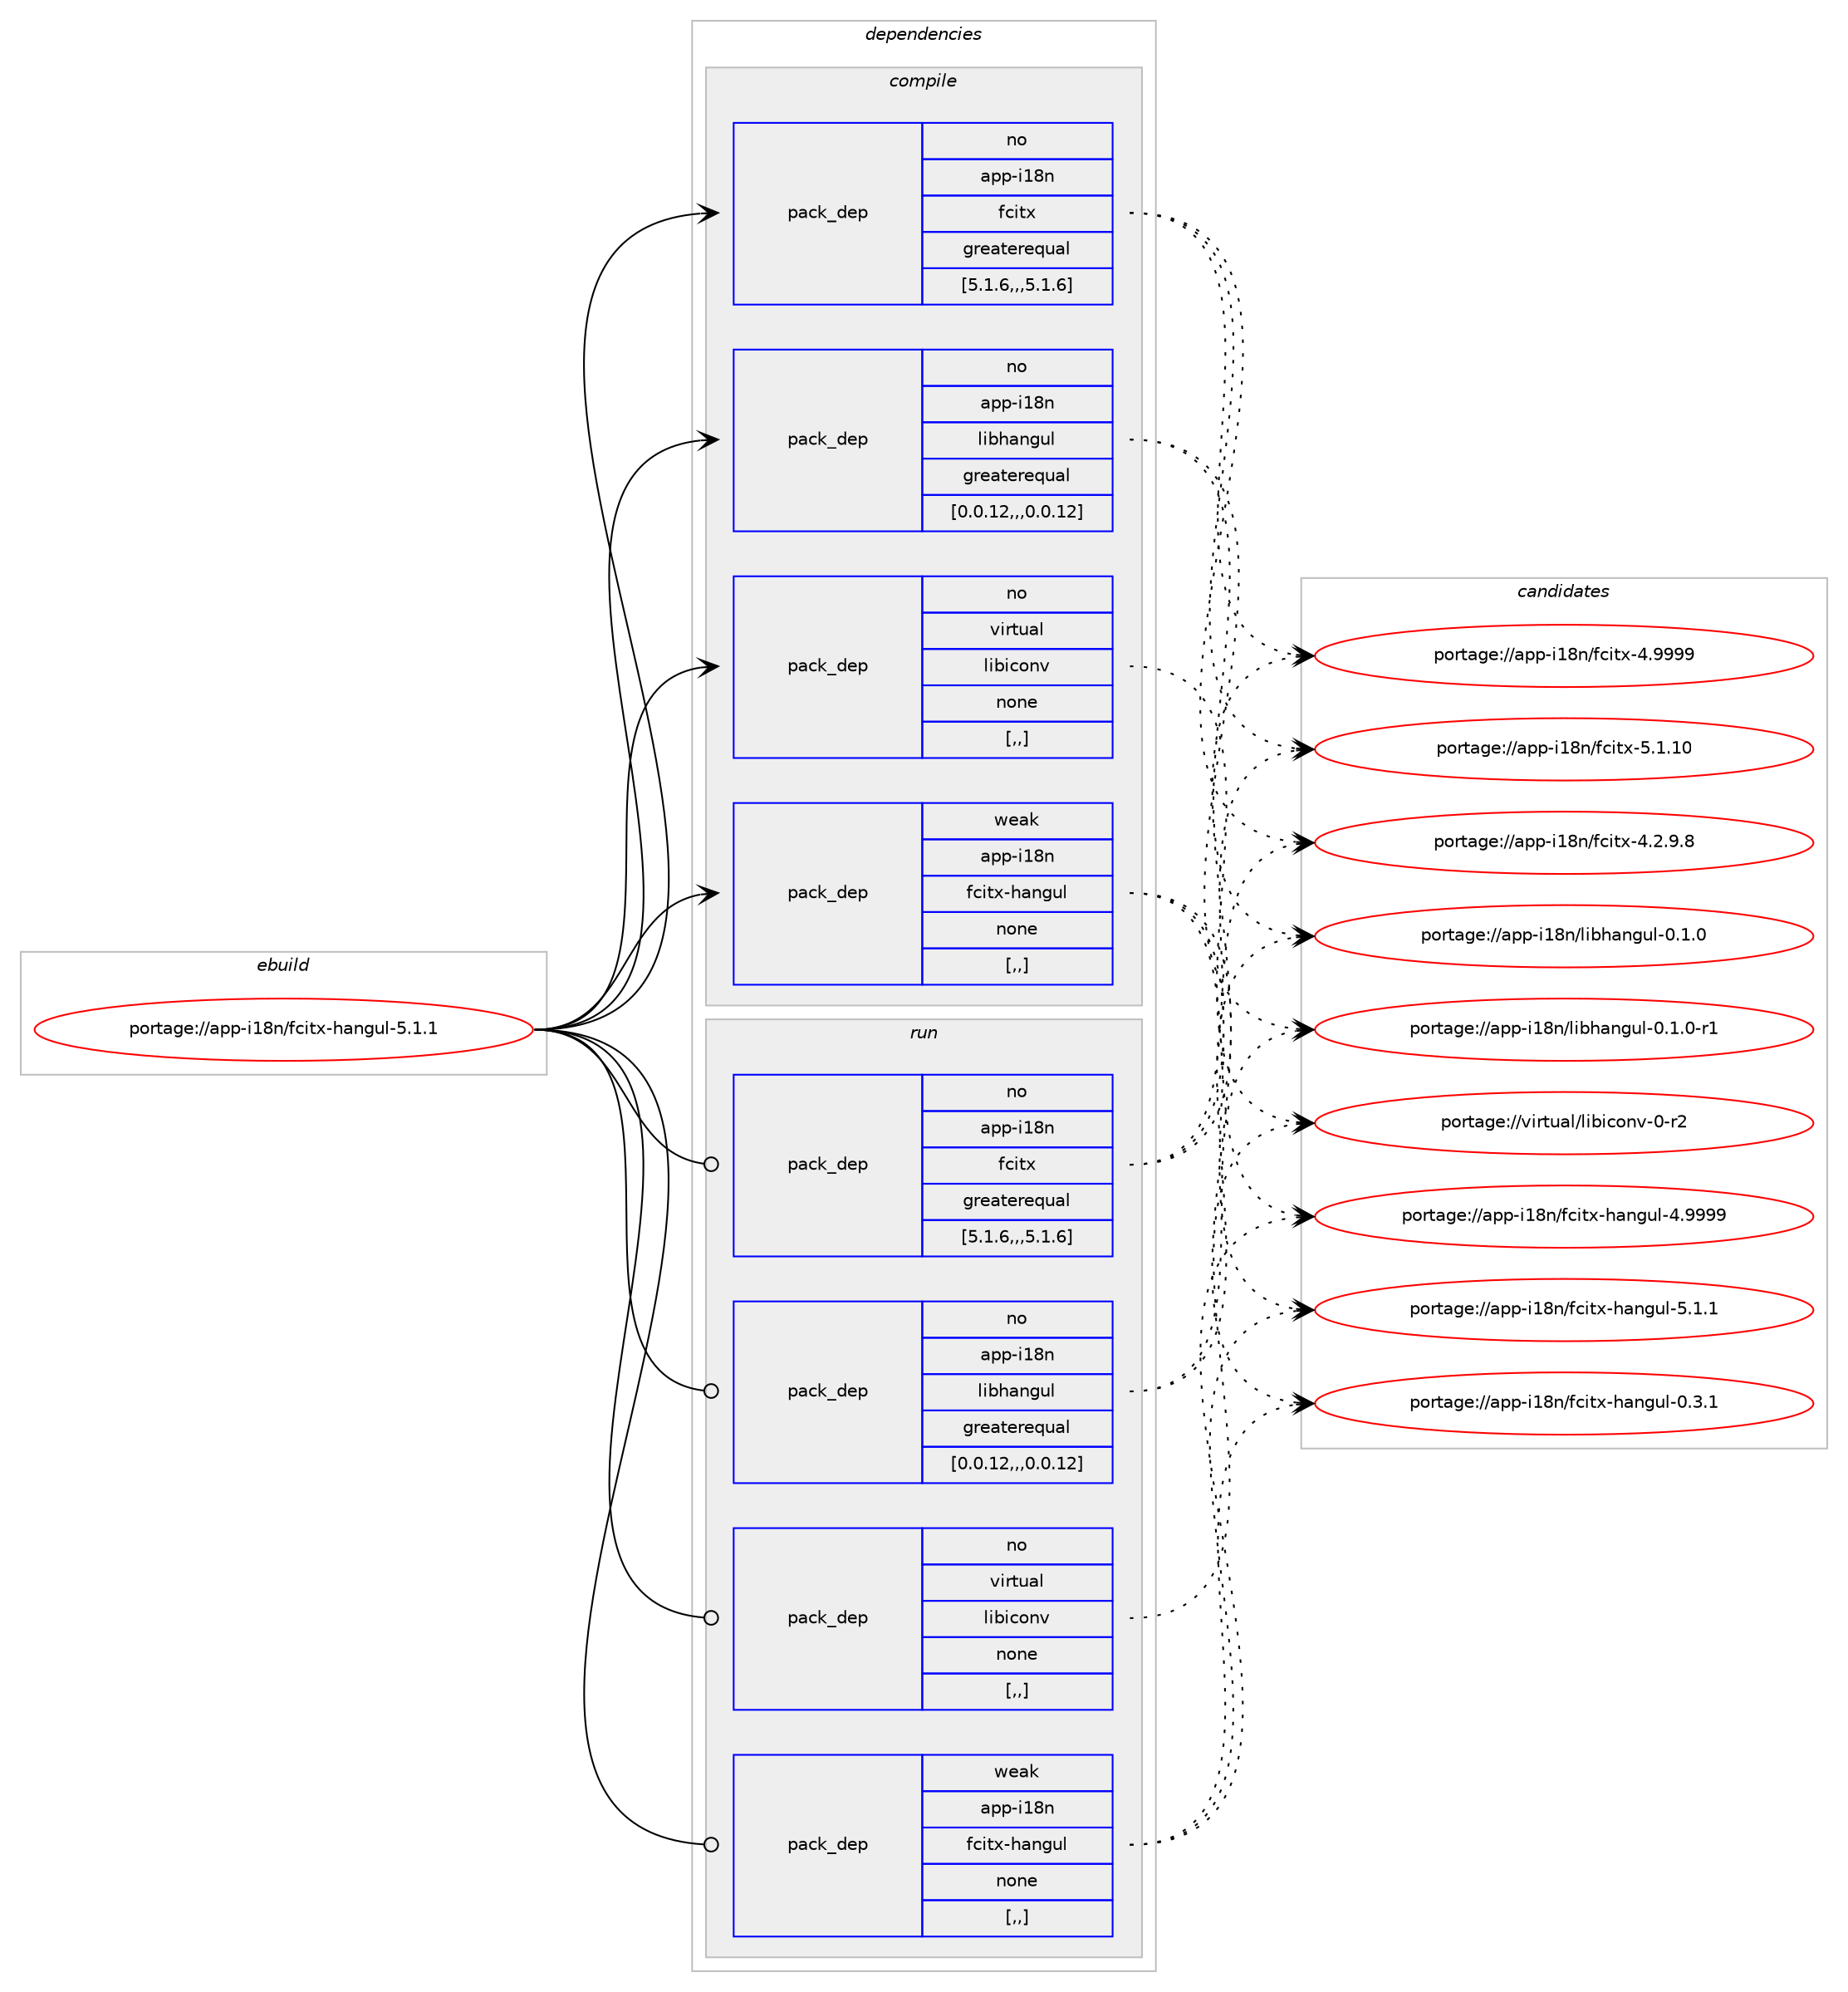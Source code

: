 digraph prolog {

# *************
# Graph options
# *************

newrank=true;
concentrate=true;
compound=true;
graph [rankdir=LR,fontname=Helvetica,fontsize=10,ranksep=1.5];#, ranksep=2.5, nodesep=0.2];
edge  [arrowhead=vee];
node  [fontname=Helvetica,fontsize=10];

# **********
# The ebuild
# **********

subgraph cluster_leftcol {
color=gray;
rank=same;
label=<<i>ebuild</i>>;
id [label="portage://app-i18n/fcitx-hangul-5.1.1", color=red, width=4, href="../app-i18n/fcitx-hangul-5.1.1.svg"];
}

# ****************
# The dependencies
# ****************

subgraph cluster_midcol {
color=gray;
label=<<i>dependencies</i>>;
subgraph cluster_compile {
fillcolor="#eeeeee";
style=filled;
label=<<i>compile</i>>;
subgraph pack24784 {
dependency35587 [label=<<TABLE BORDER="0" CELLBORDER="1" CELLSPACING="0" CELLPADDING="4" WIDTH="220"><TR><TD ROWSPAN="6" CELLPADDING="30">pack_dep</TD></TR><TR><TD WIDTH="110">no</TD></TR><TR><TD>app-i18n</TD></TR><TR><TD>fcitx</TD></TR><TR><TD>greaterequal</TD></TR><TR><TD>[5.1.6,,,5.1.6]</TD></TR></TABLE>>, shape=none, color=blue];
}
id:e -> dependency35587:w [weight=20,style="solid",arrowhead="vee"];
subgraph pack24785 {
dependency35588 [label=<<TABLE BORDER="0" CELLBORDER="1" CELLSPACING="0" CELLPADDING="4" WIDTH="220"><TR><TD ROWSPAN="6" CELLPADDING="30">pack_dep</TD></TR><TR><TD WIDTH="110">no</TD></TR><TR><TD>app-i18n</TD></TR><TR><TD>libhangul</TD></TR><TR><TD>greaterequal</TD></TR><TR><TD>[0.0.12,,,0.0.12]</TD></TR></TABLE>>, shape=none, color=blue];
}
id:e -> dependency35588:w [weight=20,style="solid",arrowhead="vee"];
subgraph pack24786 {
dependency35589 [label=<<TABLE BORDER="0" CELLBORDER="1" CELLSPACING="0" CELLPADDING="4" WIDTH="220"><TR><TD ROWSPAN="6" CELLPADDING="30">pack_dep</TD></TR><TR><TD WIDTH="110">no</TD></TR><TR><TD>virtual</TD></TR><TR><TD>libiconv</TD></TR><TR><TD>none</TD></TR><TR><TD>[,,]</TD></TR></TABLE>>, shape=none, color=blue];
}
id:e -> dependency35589:w [weight=20,style="solid",arrowhead="vee"];
subgraph pack24787 {
dependency35590 [label=<<TABLE BORDER="0" CELLBORDER="1" CELLSPACING="0" CELLPADDING="4" WIDTH="220"><TR><TD ROWSPAN="6" CELLPADDING="30">pack_dep</TD></TR><TR><TD WIDTH="110">weak</TD></TR><TR><TD>app-i18n</TD></TR><TR><TD>fcitx-hangul</TD></TR><TR><TD>none</TD></TR><TR><TD>[,,]</TD></TR></TABLE>>, shape=none, color=blue];
}
id:e -> dependency35590:w [weight=20,style="solid",arrowhead="vee"];
}
subgraph cluster_compileandrun {
fillcolor="#eeeeee";
style=filled;
label=<<i>compile and run</i>>;
}
subgraph cluster_run {
fillcolor="#eeeeee";
style=filled;
label=<<i>run</i>>;
subgraph pack24788 {
dependency35591 [label=<<TABLE BORDER="0" CELLBORDER="1" CELLSPACING="0" CELLPADDING="4" WIDTH="220"><TR><TD ROWSPAN="6" CELLPADDING="30">pack_dep</TD></TR><TR><TD WIDTH="110">no</TD></TR><TR><TD>app-i18n</TD></TR><TR><TD>fcitx</TD></TR><TR><TD>greaterequal</TD></TR><TR><TD>[5.1.6,,,5.1.6]</TD></TR></TABLE>>, shape=none, color=blue];
}
id:e -> dependency35591:w [weight=20,style="solid",arrowhead="odot"];
subgraph pack24789 {
dependency35592 [label=<<TABLE BORDER="0" CELLBORDER="1" CELLSPACING="0" CELLPADDING="4" WIDTH="220"><TR><TD ROWSPAN="6" CELLPADDING="30">pack_dep</TD></TR><TR><TD WIDTH="110">no</TD></TR><TR><TD>app-i18n</TD></TR><TR><TD>libhangul</TD></TR><TR><TD>greaterequal</TD></TR><TR><TD>[0.0.12,,,0.0.12]</TD></TR></TABLE>>, shape=none, color=blue];
}
id:e -> dependency35592:w [weight=20,style="solid",arrowhead="odot"];
subgraph pack24790 {
dependency35593 [label=<<TABLE BORDER="0" CELLBORDER="1" CELLSPACING="0" CELLPADDING="4" WIDTH="220"><TR><TD ROWSPAN="6" CELLPADDING="30">pack_dep</TD></TR><TR><TD WIDTH="110">no</TD></TR><TR><TD>virtual</TD></TR><TR><TD>libiconv</TD></TR><TR><TD>none</TD></TR><TR><TD>[,,]</TD></TR></TABLE>>, shape=none, color=blue];
}
id:e -> dependency35593:w [weight=20,style="solid",arrowhead="odot"];
subgraph pack24791 {
dependency35594 [label=<<TABLE BORDER="0" CELLBORDER="1" CELLSPACING="0" CELLPADDING="4" WIDTH="220"><TR><TD ROWSPAN="6" CELLPADDING="30">pack_dep</TD></TR><TR><TD WIDTH="110">weak</TD></TR><TR><TD>app-i18n</TD></TR><TR><TD>fcitx-hangul</TD></TR><TR><TD>none</TD></TR><TR><TD>[,,]</TD></TR></TABLE>>, shape=none, color=blue];
}
id:e -> dependency35594:w [weight=20,style="solid",arrowhead="odot"];
}
}

# **************
# The candidates
# **************

subgraph cluster_choices {
rank=same;
color=gray;
label=<<i>candidates</i>>;

subgraph choice24784 {
color=black;
nodesep=1;
choice9711211245105495611047102991051161204552465046574656 [label="portage://app-i18n/fcitx-4.2.9.8", color=red, width=4,href="../app-i18n/fcitx-4.2.9.8.svg"];
choice97112112451054956110471029910511612045524657575757 [label="portage://app-i18n/fcitx-4.9999", color=red, width=4,href="../app-i18n/fcitx-4.9999.svg"];
choice97112112451054956110471029910511612045534649464948 [label="portage://app-i18n/fcitx-5.1.10", color=red, width=4,href="../app-i18n/fcitx-5.1.10.svg"];
dependency35587:e -> choice9711211245105495611047102991051161204552465046574656:w [style=dotted,weight="100"];
dependency35587:e -> choice97112112451054956110471029910511612045524657575757:w [style=dotted,weight="100"];
dependency35587:e -> choice97112112451054956110471029910511612045534649464948:w [style=dotted,weight="100"];
}
subgraph choice24785 {
color=black;
nodesep=1;
choice97112112451054956110471081059810497110103117108454846494648 [label="portage://app-i18n/libhangul-0.1.0", color=red, width=4,href="../app-i18n/libhangul-0.1.0.svg"];
choice971121124510549561104710810598104971101031171084548464946484511449 [label="portage://app-i18n/libhangul-0.1.0-r1", color=red, width=4,href="../app-i18n/libhangul-0.1.0-r1.svg"];
dependency35588:e -> choice97112112451054956110471081059810497110103117108454846494648:w [style=dotted,weight="100"];
dependency35588:e -> choice971121124510549561104710810598104971101031171084548464946484511449:w [style=dotted,weight="100"];
}
subgraph choice24786 {
color=black;
nodesep=1;
choice1181051141161179710847108105981059911111011845484511450 [label="portage://virtual/libiconv-0-r2", color=red, width=4,href="../virtual/libiconv-0-r2.svg"];
dependency35589:e -> choice1181051141161179710847108105981059911111011845484511450:w [style=dotted,weight="100"];
}
subgraph choice24787 {
color=black;
nodesep=1;
choice9711211245105495611047102991051161204510497110103117108454846514649 [label="portage://app-i18n/fcitx-hangul-0.3.1", color=red, width=4,href="../app-i18n/fcitx-hangul-0.3.1.svg"];
choice971121124510549561104710299105116120451049711010311710845524657575757 [label="portage://app-i18n/fcitx-hangul-4.9999", color=red, width=4,href="../app-i18n/fcitx-hangul-4.9999.svg"];
choice9711211245105495611047102991051161204510497110103117108455346494649 [label="portage://app-i18n/fcitx-hangul-5.1.1", color=red, width=4,href="../app-i18n/fcitx-hangul-5.1.1.svg"];
dependency35590:e -> choice9711211245105495611047102991051161204510497110103117108454846514649:w [style=dotted,weight="100"];
dependency35590:e -> choice971121124510549561104710299105116120451049711010311710845524657575757:w [style=dotted,weight="100"];
dependency35590:e -> choice9711211245105495611047102991051161204510497110103117108455346494649:w [style=dotted,weight="100"];
}
subgraph choice24788 {
color=black;
nodesep=1;
choice9711211245105495611047102991051161204552465046574656 [label="portage://app-i18n/fcitx-4.2.9.8", color=red, width=4,href="../app-i18n/fcitx-4.2.9.8.svg"];
choice97112112451054956110471029910511612045524657575757 [label="portage://app-i18n/fcitx-4.9999", color=red, width=4,href="../app-i18n/fcitx-4.9999.svg"];
choice97112112451054956110471029910511612045534649464948 [label="portage://app-i18n/fcitx-5.1.10", color=red, width=4,href="../app-i18n/fcitx-5.1.10.svg"];
dependency35591:e -> choice9711211245105495611047102991051161204552465046574656:w [style=dotted,weight="100"];
dependency35591:e -> choice97112112451054956110471029910511612045524657575757:w [style=dotted,weight="100"];
dependency35591:e -> choice97112112451054956110471029910511612045534649464948:w [style=dotted,weight="100"];
}
subgraph choice24789 {
color=black;
nodesep=1;
choice97112112451054956110471081059810497110103117108454846494648 [label="portage://app-i18n/libhangul-0.1.0", color=red, width=4,href="../app-i18n/libhangul-0.1.0.svg"];
choice971121124510549561104710810598104971101031171084548464946484511449 [label="portage://app-i18n/libhangul-0.1.0-r1", color=red, width=4,href="../app-i18n/libhangul-0.1.0-r1.svg"];
dependency35592:e -> choice97112112451054956110471081059810497110103117108454846494648:w [style=dotted,weight="100"];
dependency35592:e -> choice971121124510549561104710810598104971101031171084548464946484511449:w [style=dotted,weight="100"];
}
subgraph choice24790 {
color=black;
nodesep=1;
choice1181051141161179710847108105981059911111011845484511450 [label="portage://virtual/libiconv-0-r2", color=red, width=4,href="../virtual/libiconv-0-r2.svg"];
dependency35593:e -> choice1181051141161179710847108105981059911111011845484511450:w [style=dotted,weight="100"];
}
subgraph choice24791 {
color=black;
nodesep=1;
choice9711211245105495611047102991051161204510497110103117108454846514649 [label="portage://app-i18n/fcitx-hangul-0.3.1", color=red, width=4,href="../app-i18n/fcitx-hangul-0.3.1.svg"];
choice971121124510549561104710299105116120451049711010311710845524657575757 [label="portage://app-i18n/fcitx-hangul-4.9999", color=red, width=4,href="../app-i18n/fcitx-hangul-4.9999.svg"];
choice9711211245105495611047102991051161204510497110103117108455346494649 [label="portage://app-i18n/fcitx-hangul-5.1.1", color=red, width=4,href="../app-i18n/fcitx-hangul-5.1.1.svg"];
dependency35594:e -> choice9711211245105495611047102991051161204510497110103117108454846514649:w [style=dotted,weight="100"];
dependency35594:e -> choice971121124510549561104710299105116120451049711010311710845524657575757:w [style=dotted,weight="100"];
dependency35594:e -> choice9711211245105495611047102991051161204510497110103117108455346494649:w [style=dotted,weight="100"];
}
}

}
